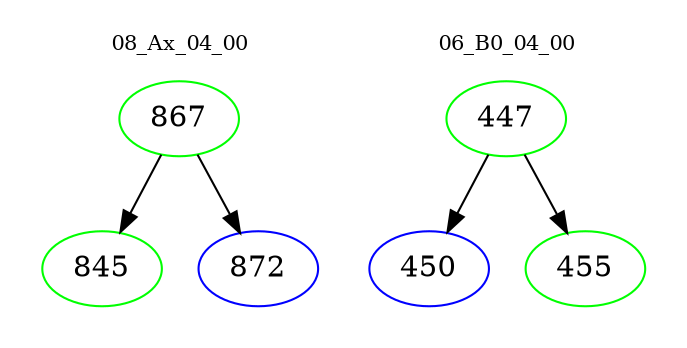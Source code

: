 digraph{
subgraph cluster_0 {
color = white
label = "08_Ax_04_00";
fontsize=10;
T0_867 [label="867", color="green"]
T0_867 -> T0_845 [color="black"]
T0_845 [label="845", color="green"]
T0_867 -> T0_872 [color="black"]
T0_872 [label="872", color="blue"]
}
subgraph cluster_1 {
color = white
label = "06_B0_04_00";
fontsize=10;
T1_447 [label="447", color="green"]
T1_447 -> T1_450 [color="black"]
T1_450 [label="450", color="blue"]
T1_447 -> T1_455 [color="black"]
T1_455 [label="455", color="green"]
}
}
